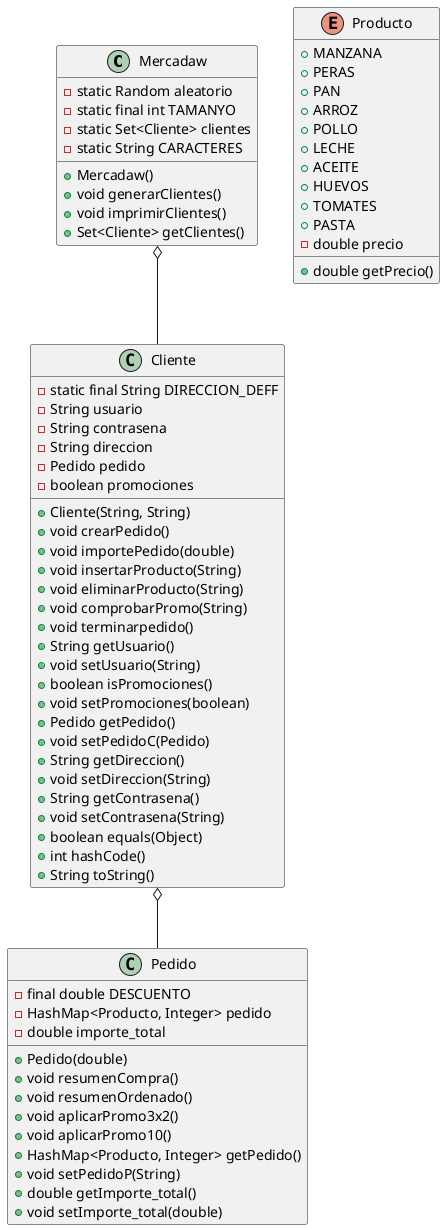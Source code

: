 @startuml

class Mercadaw {
    - static Random aleatorio
    - static final int TAMANYO
    - static Set<Cliente> clientes
    - static String CARACTERES
    + Mercadaw()
    + void generarClientes()
    + void imprimirClientes()
    + Set<Cliente> getClientes()
}

class Cliente {
    - static final String DIRECCION_DEFF
    - String usuario
    - String contrasena
    - String direccion
    - Pedido pedido
    - boolean promociones
    + Cliente(String, String)
    + void crearPedido()
    + void importePedido(double)
    + void insertarProducto(String)
    + void eliminarProducto(String)
    + void comprobarPromo(String)
    + void terminarpedido()
    + String getUsuario()
    + void setUsuario(String)
    + boolean isPromociones()
    + void setPromociones(boolean)
    + Pedido getPedido()
    + void setPedidoC(Pedido)
    + String getDireccion()
    + void setDireccion(String)
    + String getContrasena()
    + void setContrasena(String)
    + boolean equals(Object)
    + int hashCode()
    + String toString()
}

class Pedido {
    - final double DESCUENTO
    - HashMap<Producto, Integer> pedido
    - double importe_total
    + Pedido(double)
    + void resumenCompra()
    + void resumenOrdenado()
    + void aplicarPromo3x2()
    + void aplicarPromo10()
    + HashMap<Producto, Integer> getPedido()
    + void setPedidoP(String)
    + double getImporte_total()
    + void setImporte_total(double)
}

enum Producto {
    + MANZANA
    + PERAS
    + PAN
    + ARROZ
    + POLLO
    + LECHE
    + ACEITE
    + HUEVOS
    + TOMATES
    + PASTA
    - double precio
    + double getPrecio()
}

Mercadaw o-- Cliente
Cliente o-- Pedido


@enduml